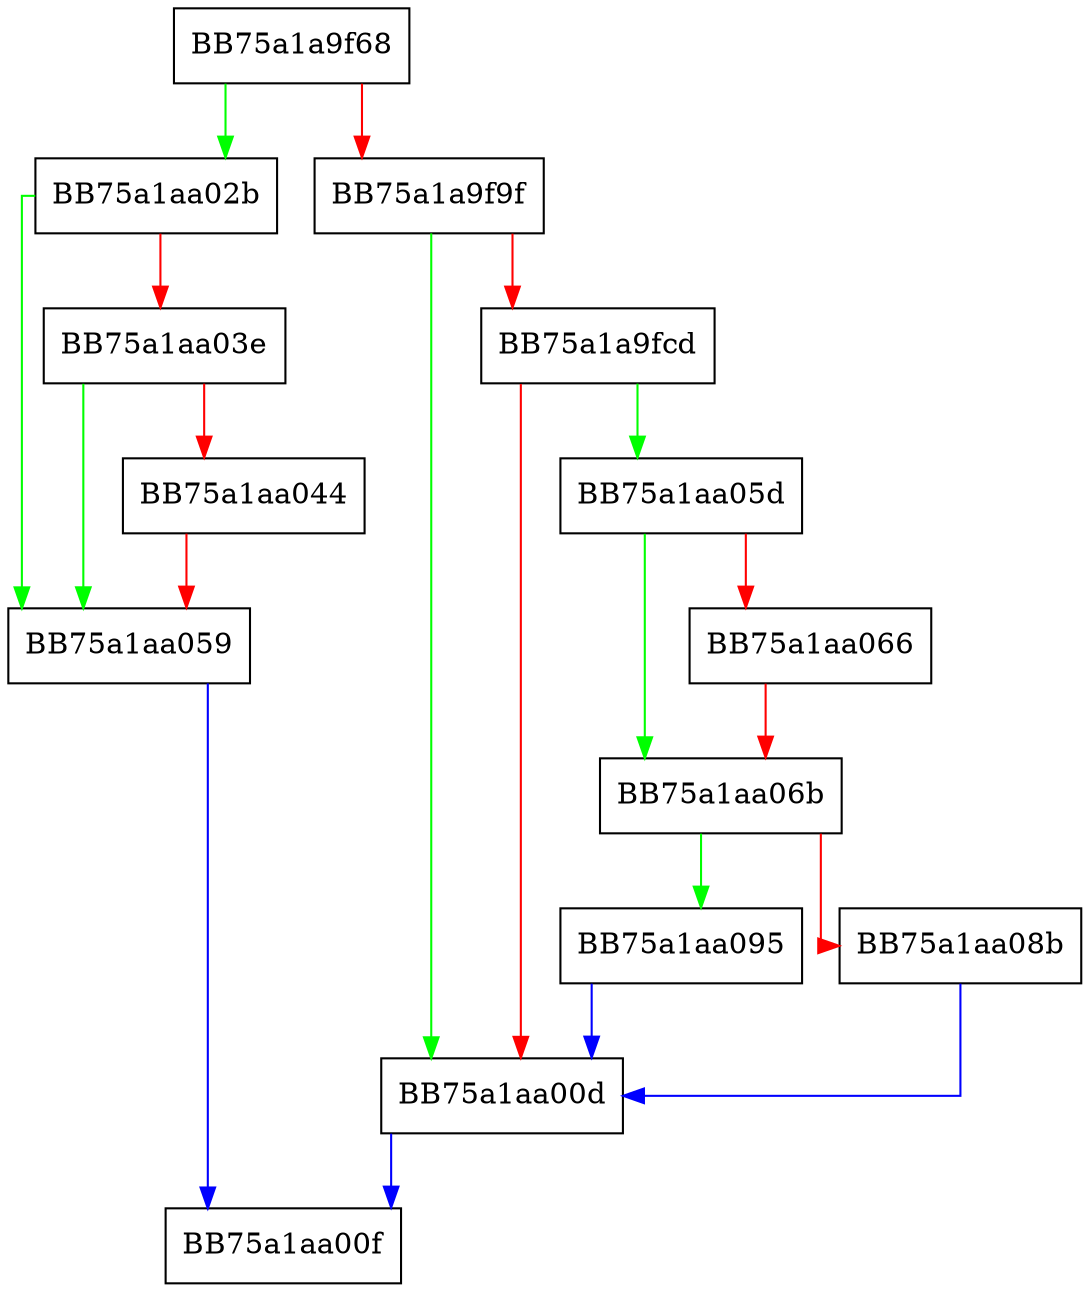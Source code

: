 digraph CheckAggregatedAttr {
  node [shape="box"];
  graph [splines=ortho];
  BB75a1a9f68 -> BB75a1aa02b [color="green"];
  BB75a1a9f68 -> BB75a1a9f9f [color="red"];
  BB75a1a9f9f -> BB75a1aa00d [color="green"];
  BB75a1a9f9f -> BB75a1a9fcd [color="red"];
  BB75a1a9fcd -> BB75a1aa05d [color="green"];
  BB75a1a9fcd -> BB75a1aa00d [color="red"];
  BB75a1aa00d -> BB75a1aa00f [color="blue"];
  BB75a1aa02b -> BB75a1aa059 [color="green"];
  BB75a1aa02b -> BB75a1aa03e [color="red"];
  BB75a1aa03e -> BB75a1aa059 [color="green"];
  BB75a1aa03e -> BB75a1aa044 [color="red"];
  BB75a1aa044 -> BB75a1aa059 [color="red"];
  BB75a1aa059 -> BB75a1aa00f [color="blue"];
  BB75a1aa05d -> BB75a1aa06b [color="green"];
  BB75a1aa05d -> BB75a1aa066 [color="red"];
  BB75a1aa066 -> BB75a1aa06b [color="red"];
  BB75a1aa06b -> BB75a1aa095 [color="green"];
  BB75a1aa06b -> BB75a1aa08b [color="red"];
  BB75a1aa08b -> BB75a1aa00d [color="blue"];
  BB75a1aa095 -> BB75a1aa00d [color="blue"];
}